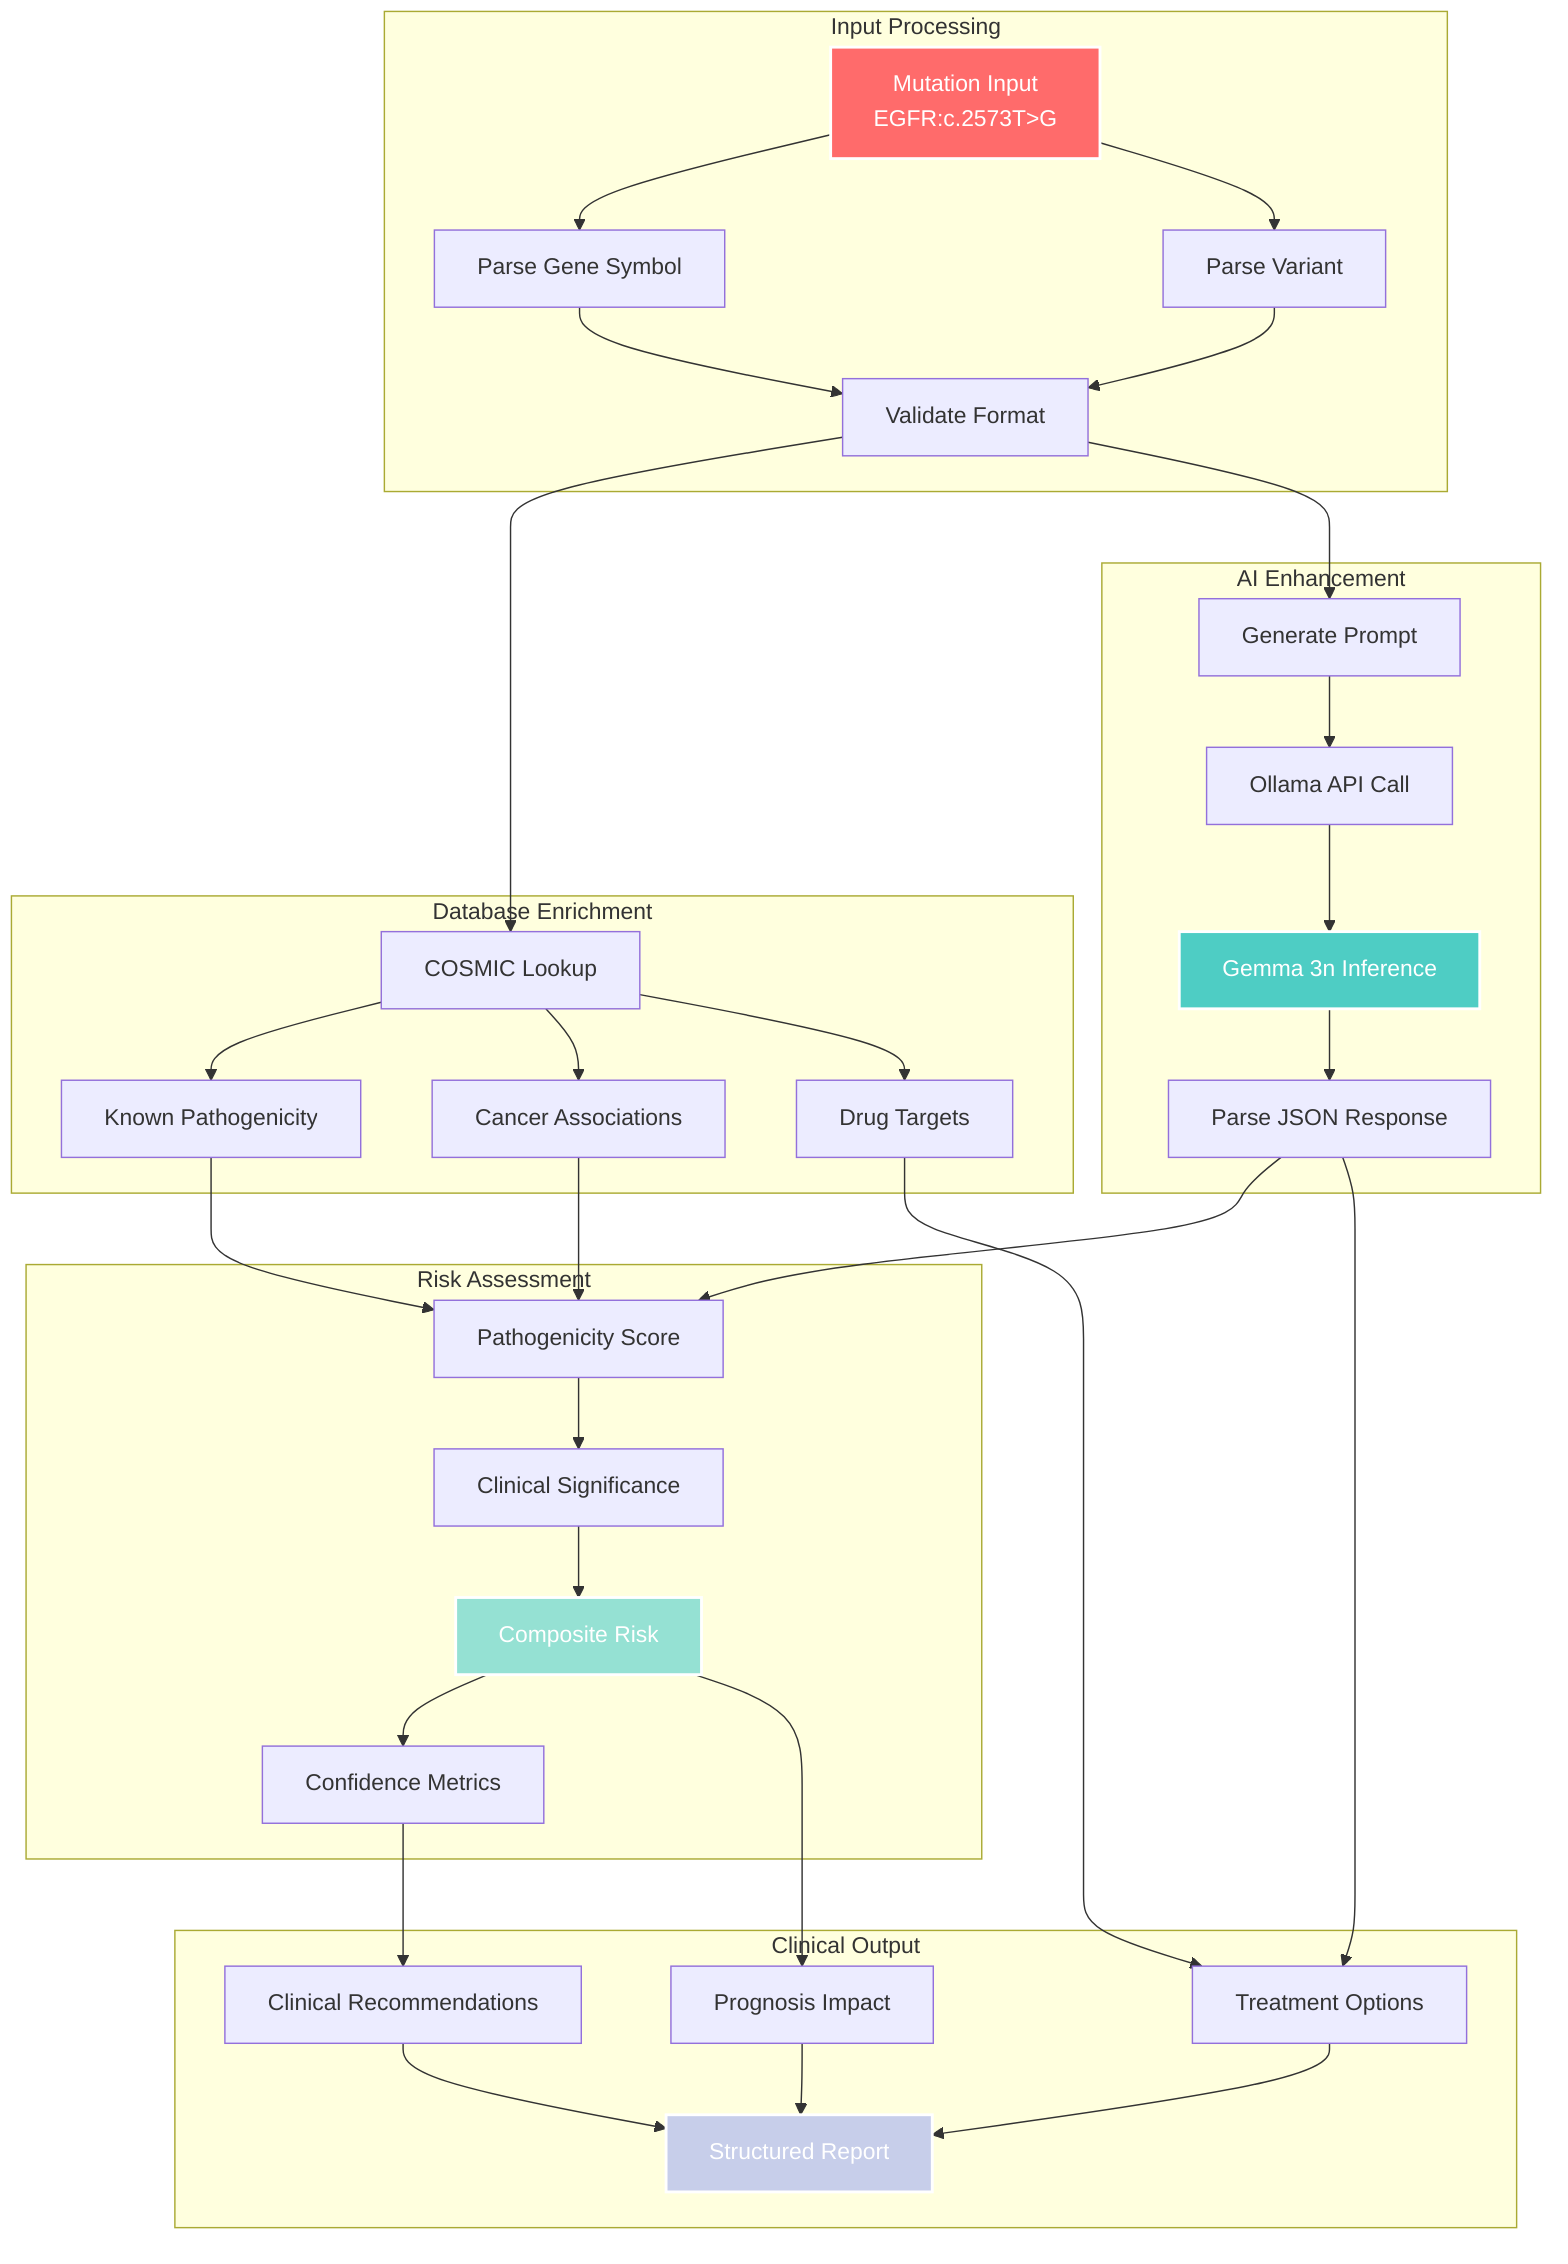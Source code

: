 graph TD
    subgraph "Input Processing"
        A[Mutation Input<br/>EGFR:c.2573T>G]
        B[Parse Gene Symbol]
        C[Parse Variant]
        D[Validate Format]
    end
    
    subgraph "Database Enrichment"
        E[COSMIC Lookup]
        F[Known Pathogenicity]
        G[Cancer Associations]
        H[Drug Targets]
    end
    
    subgraph "AI Enhancement"
        I[Generate Prompt]
        J[Ollama API Call]
        K[Gemma 3n Inference]
        L[Parse JSON Response]
    end
    
    subgraph "Risk Assessment"
        M[Pathogenicity Score]
        N[Clinical Significance]
        O[Composite Risk]
        P[Confidence Metrics]
    end
    
    subgraph "Clinical Output"
        Q[Treatment Options]
        R[Prognosis Impact]
        S[Clinical Recommendations]
        T[Structured Report]
    end
    
    A --> B
    A --> C
    B --> D
    C --> D
    
    D --> E
    E --> F
    E --> G
    E --> H
    
    D --> I
    I --> J
    J --> K
    K --> L
    
    F --> M
    G --> M
    L --> M
    M --> N
    N --> O
    O --> P
    
    H --> Q
    L --> Q
    O --> R
    P --> S
    Q --> T
    R --> T
    S --> T
    
    style A fill:#FF6B6B,stroke:#ffffff,stroke-width:2px,color:#ffffff
    style K fill:#4ECDC4,stroke:#ffffff,stroke-width:2px,color:#ffffff
    style O fill:#95E1D3,stroke:#ffffff,stroke-width:2px,color:#ffffff
    style T fill:#C7CEEA,stroke:#ffffff,stroke-width:2px,color:#ffffff